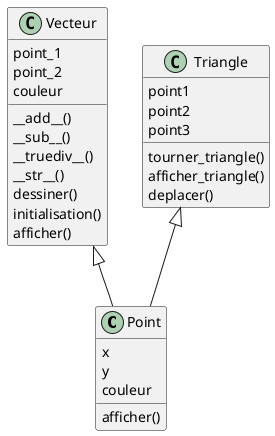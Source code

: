 @startuml
class Point {
    afficher()
        x
    y
    couleur
}

class Vecteur {
    __add__()
    __sub__()
    __truediv__()
    __str__()
    dessiner()
    initialisation()
    afficher()
        point_1
    point_2
    couleur
}

class Triangle {
    tourner_triangle()
    afficher_triangle()
    deplacer()
        point1
    point2
    point3
}

Triangle <|-- Point
Vecteur <|-- Point
@enduml
